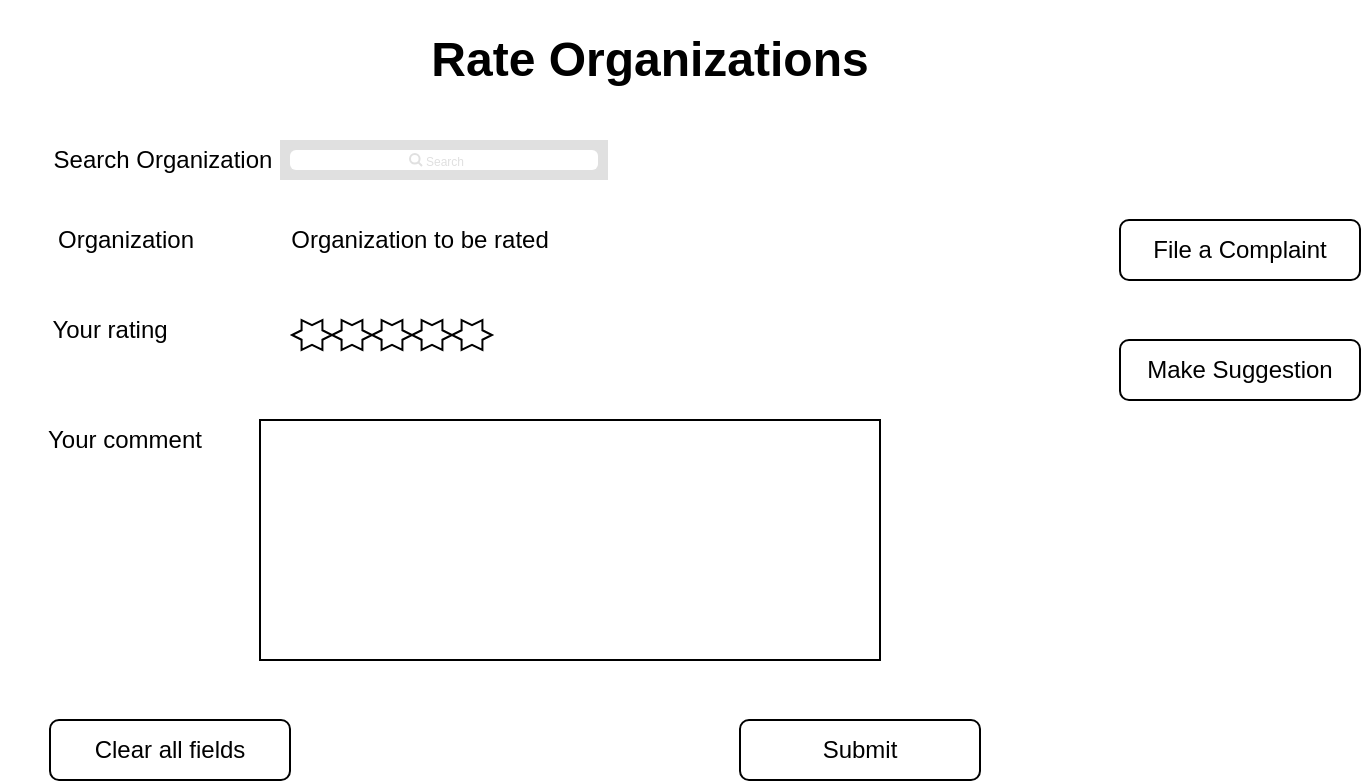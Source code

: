 <mxfile version="15.0.3" type="github">
  <diagram id="yGA47-unsx4_nyMY4Dtq" name="Page-1">
    <mxGraphModel dx="868" dy="482" grid="1" gridSize="10" guides="1" tooltips="1" connect="1" arrows="1" fold="1" page="1" pageScale="1" pageWidth="850" pageHeight="1100" math="0" shadow="0">
      <root>
        <mxCell id="0" />
        <mxCell id="1" parent="0" />
        <mxCell id="w14rbbDe7qUgThph3Utr-5" value="&lt;h1&gt;Rate Organizations&lt;/h1&gt;" style="text;html=1;strokeColor=none;fillColor=none;spacing=5;spacingTop=-20;whiteSpace=wrap;overflow=hidden;rounded=0;align=center;" parent="1" vertex="1">
          <mxGeometry x="155" y="20" width="540" height="50" as="geometry" />
        </mxCell>
        <mxCell id="w14rbbDe7qUgThph3Utr-6" value="Your rating" style="text;html=1;strokeColor=none;fillColor=none;align=center;verticalAlign=middle;whiteSpace=wrap;rounded=0;" parent="1" vertex="1">
          <mxGeometry x="100" y="165" width="110" height="20" as="geometry" />
        </mxCell>
        <mxCell id="w14rbbDe7qUgThph3Utr-13" value="Your comment" style="text;html=1;strokeColor=none;fillColor=none;align=center;verticalAlign=middle;whiteSpace=wrap;rounded=0;" parent="1" vertex="1">
          <mxGeometry x="120" y="220" width="85" height="20" as="geometry" />
        </mxCell>
        <mxCell id="w14rbbDe7qUgThph3Utr-15" value="" style="rounded=0;whiteSpace=wrap;html=1;" parent="1" vertex="1">
          <mxGeometry x="230" y="220" width="310" height="120" as="geometry" />
        </mxCell>
        <mxCell id="w14rbbDe7qUgThph3Utr-16" value="" style="group" parent="1" vertex="1" connectable="0">
          <mxGeometry x="246" y="170" width="100" height="15" as="geometry" />
        </mxCell>
        <mxCell id="w14rbbDe7qUgThph3Utr-8" value="" style="verticalLabelPosition=bottom;verticalAlign=top;html=1;shape=mxgraph.basic.6_point_star" parent="w14rbbDe7qUgThph3Utr-16" vertex="1">
          <mxGeometry width="20" height="15" as="geometry" />
        </mxCell>
        <mxCell id="w14rbbDe7qUgThph3Utr-9" value="" style="verticalLabelPosition=bottom;verticalAlign=top;html=1;shape=mxgraph.basic.6_point_star" parent="w14rbbDe7qUgThph3Utr-16" vertex="1">
          <mxGeometry x="20" width="20" height="15" as="geometry" />
        </mxCell>
        <mxCell id="w14rbbDe7qUgThph3Utr-10" value="" style="verticalLabelPosition=bottom;verticalAlign=top;html=1;shape=mxgraph.basic.6_point_star" parent="w14rbbDe7qUgThph3Utr-16" vertex="1">
          <mxGeometry x="40" width="20" height="15" as="geometry" />
        </mxCell>
        <mxCell id="w14rbbDe7qUgThph3Utr-11" value="" style="verticalLabelPosition=bottom;verticalAlign=top;html=1;shape=mxgraph.basic.6_point_star" parent="w14rbbDe7qUgThph3Utr-16" vertex="1">
          <mxGeometry x="60" width="20" height="15" as="geometry" />
        </mxCell>
        <mxCell id="w14rbbDe7qUgThph3Utr-12" value="" style="verticalLabelPosition=bottom;verticalAlign=top;html=1;shape=mxgraph.basic.6_point_star" parent="w14rbbDe7qUgThph3Utr-16" vertex="1">
          <mxGeometry x="80" width="20" height="15" as="geometry" />
        </mxCell>
        <mxCell id="w14rbbDe7qUgThph3Utr-19" value="Organization" style="text;html=1;strokeColor=none;fillColor=none;align=center;verticalAlign=middle;whiteSpace=wrap;rounded=0;" parent="1" vertex="1">
          <mxGeometry x="142.5" y="120" width="40" height="20" as="geometry" />
        </mxCell>
        <mxCell id="w14rbbDe7qUgThph3Utr-21" value="Organization to be rated" style="text;html=1;strokeColor=none;fillColor=none;align=center;verticalAlign=middle;whiteSpace=wrap;rounded=0;" parent="1" vertex="1">
          <mxGeometry x="240" y="120" width="140" height="20" as="geometry" />
        </mxCell>
        <mxCell id="w14rbbDe7qUgThph3Utr-22" value="Clear all fields" style="rounded=1;whiteSpace=wrap;html=1;strokeColor=#000000;" parent="1" vertex="1">
          <mxGeometry x="125" y="370" width="120" height="30" as="geometry" />
        </mxCell>
        <mxCell id="w14rbbDe7qUgThph3Utr-23" value="File a Complaint" style="rounded=1;whiteSpace=wrap;html=1;strokeColor=#000000;" parent="1" vertex="1">
          <mxGeometry x="660" y="120" width="120" height="30" as="geometry" />
        </mxCell>
        <mxCell id="w14rbbDe7qUgThph3Utr-24" value="Make Suggestion" style="rounded=1;whiteSpace=wrap;html=1;strokeColor=#000000;" parent="1" vertex="1">
          <mxGeometry x="660" y="180" width="120" height="30" as="geometry" />
        </mxCell>
        <mxCell id="XTmGaMqlaDSN3xeI-CRU-1" value="Submit" style="rounded=1;whiteSpace=wrap;html=1;strokeColor=#000000;" vertex="1" parent="1">
          <mxGeometry x="470" y="370" width="120" height="30" as="geometry" />
        </mxCell>
        <mxCell id="XTmGaMqlaDSN3xeI-CRU-2" value="Search Organization" style="text;html=1;strokeColor=none;fillColor=none;align=center;verticalAlign=middle;whiteSpace=wrap;rounded=0;" vertex="1" parent="1">
          <mxGeometry x="119" y="80" width="125" height="20" as="geometry" />
        </mxCell>
        <mxCell id="XTmGaMqlaDSN3xeI-CRU-3" value="" style="shape=rect;fillColor=#e0e0e0;strokeColor=none;" vertex="1" parent="1">
          <mxGeometry x="240" y="80" width="164" height="20" as="geometry" />
        </mxCell>
        <mxCell id="XTmGaMqlaDSN3xeI-CRU-4" value="" style="html=1;strokeWidth=1;shadow=0;dashed=0;shape=mxgraph.ios7ui.marginRect;rx=3;ry=3;rectMargin=5;strokeColor=none;" vertex="1" parent="XTmGaMqlaDSN3xeI-CRU-3">
          <mxGeometry width="164" height="20" as="geometry" />
        </mxCell>
        <mxCell id="XTmGaMqlaDSN3xeI-CRU-5" value="Search" style="shape=mxgraph.ios7.icons.looking_glass;strokeColor=#e0e0e0;fillColor=none;fontColor=#e0e0e0;labelPosition=right;verticalLabelPosition=middle;align=left;verticalAlign=middle;fontSize=6;fontStyle=0;spacingTop=2;" vertex="1" parent="XTmGaMqlaDSN3xeI-CRU-3">
          <mxGeometry x="0.5" y="0.5" width="6" height="6" relative="1" as="geometry">
            <mxPoint x="-17" y="-3" as="offset" />
          </mxGeometry>
        </mxCell>
      </root>
    </mxGraphModel>
  </diagram>
</mxfile>
